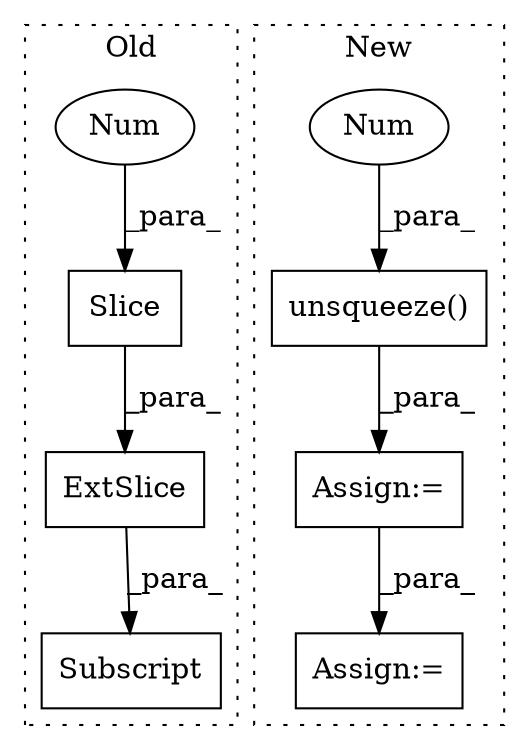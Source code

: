 digraph G {
subgraph cluster0 {
1 [label="Slice" a="80" s="3553" l="1" shape="box"];
3 [label="Num" a="76" s="3553" l="1" shape="ellipse"];
5 [label="Subscript" a="63" s="3544,0" l="34,0" shape="box"];
6 [label="ExtSlice" a="85" s="3544" l="5" shape="box"];
label = "Old";
style="dotted";
}
subgraph cluster1 {
2 [label="unsqueeze()" a="75" s="2635,2663" l="27,1" shape="box"];
4 [label="Num" a="76" s="2662" l="1" shape="ellipse"];
7 [label="Assign:=" a="68" s="2732" l="3" shape="box"];
8 [label="Assign:=" a="68" s="2632" l="3" shape="box"];
label = "New";
style="dotted";
}
1 -> 6 [label="_para_"];
2 -> 8 [label="_para_"];
3 -> 1 [label="_para_"];
4 -> 2 [label="_para_"];
6 -> 5 [label="_para_"];
8 -> 7 [label="_para_"];
}